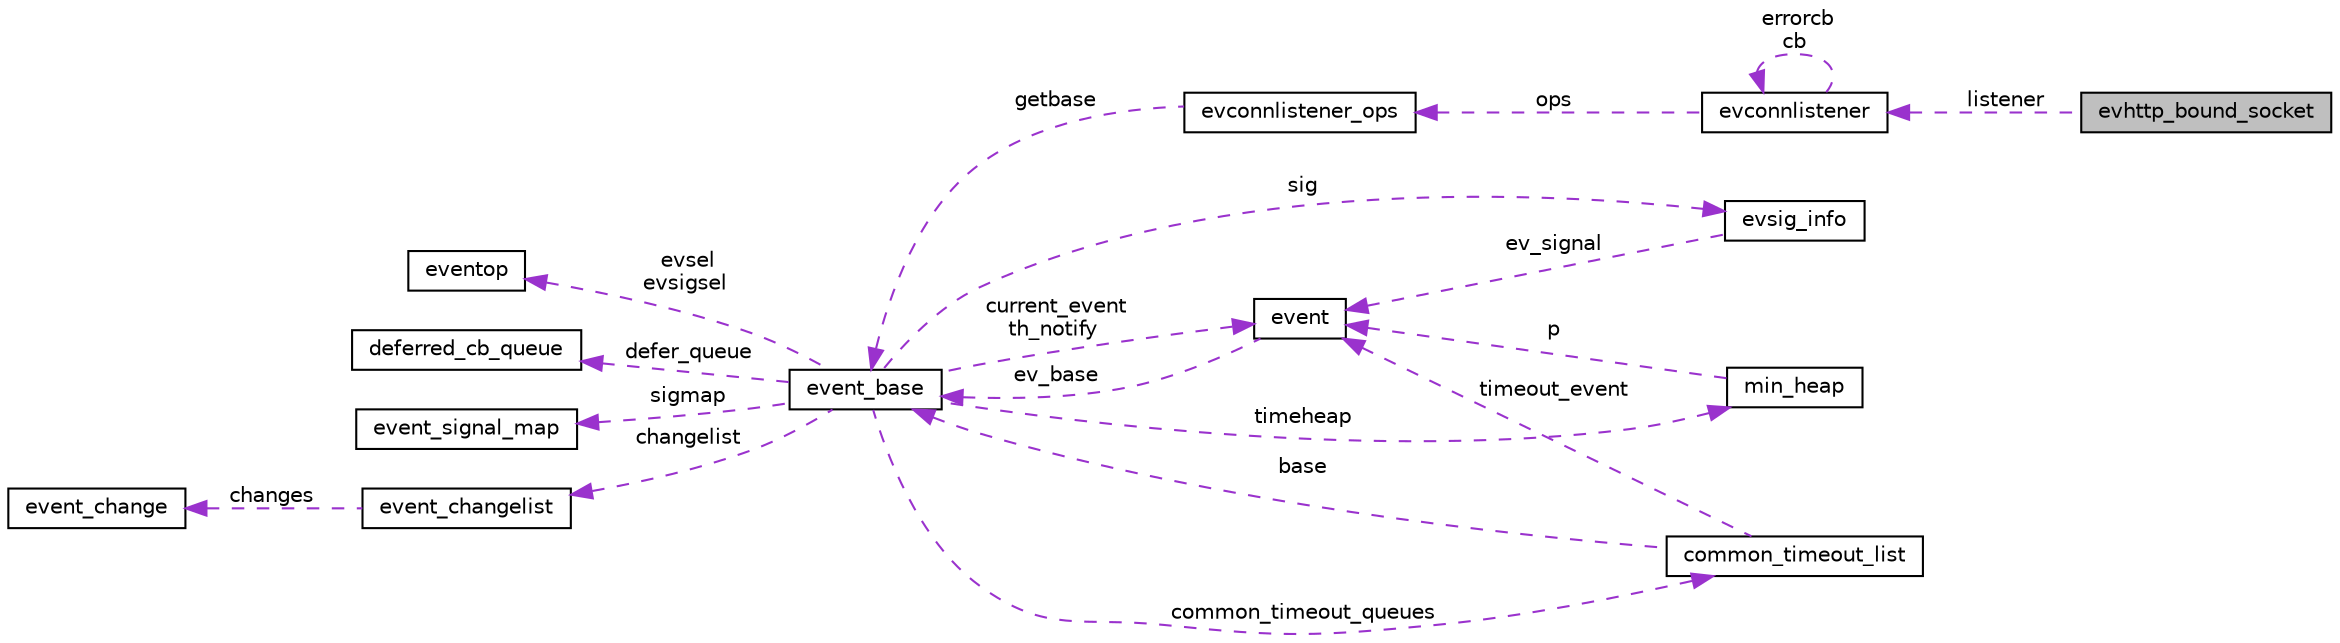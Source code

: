 digraph G
{
  edge [fontname="Helvetica",fontsize="10",labelfontname="Helvetica",labelfontsize="10"];
  node [fontname="Helvetica",fontsize="10",shape=record];
  rankdir="LR";
  Node1 [label="evhttp_bound_socket",height=0.2,width=0.4,color="black", fillcolor="grey75", style="filled" fontcolor="black"];
  Node2 -> Node1 [dir="back",color="darkorchid3",fontsize="10",style="dashed",label=" listener" ,fontname="Helvetica"];
  Node2 [label="evconnlistener",height=0.2,width=0.4,color="black", fillcolor="white", style="filled",URL="$structevconnlistener.html"];
  Node2 -> Node2 [dir="back",color="darkorchid3",fontsize="10",style="dashed",label=" errorcb\ncb" ,fontname="Helvetica"];
  Node3 -> Node2 [dir="back",color="darkorchid3",fontsize="10",style="dashed",label=" ops" ,fontname="Helvetica"];
  Node3 [label="evconnlistener_ops",height=0.2,width=0.4,color="black", fillcolor="white", style="filled",URL="$structevconnlistener__ops.html"];
  Node4 -> Node3 [dir="back",color="darkorchid3",fontsize="10",style="dashed",label=" getbase" ,fontname="Helvetica"];
  Node4 [label="event_base",height=0.2,width=0.4,color="black", fillcolor="white", style="filled",URL="$structevent__base.html"];
  Node5 -> Node4 [dir="back",color="darkorchid3",fontsize="10",style="dashed",label=" evsel\nevsigsel" ,fontname="Helvetica"];
  Node5 [label="eventop",height=0.2,width=0.4,color="black", fillcolor="white", style="filled",URL="$structeventop.html"];
  Node6 -> Node4 [dir="back",color="darkorchid3",fontsize="10",style="dashed",label=" sig" ,fontname="Helvetica"];
  Node6 [label="evsig_info",height=0.2,width=0.4,color="black", fillcolor="white", style="filled",URL="$structevsig__info.html"];
  Node7 -> Node6 [dir="back",color="darkorchid3",fontsize="10",style="dashed",label=" ev_signal" ,fontname="Helvetica"];
  Node7 [label="event",height=0.2,width=0.4,color="black", fillcolor="white", style="filled",URL="$structevent.html"];
  Node4 -> Node7 [dir="back",color="darkorchid3",fontsize="10",style="dashed",label=" ev_base" ,fontname="Helvetica"];
  Node8 -> Node4 [dir="back",color="darkorchid3",fontsize="10",style="dashed",label=" timeheap" ,fontname="Helvetica"];
  Node8 [label="min_heap",height=0.2,width=0.4,color="black", fillcolor="white", style="filled",URL="$structmin__heap.html"];
  Node7 -> Node8 [dir="back",color="darkorchid3",fontsize="10",style="dashed",label=" p" ,fontname="Helvetica"];
  Node9 -> Node4 [dir="back",color="darkorchid3",fontsize="10",style="dashed",label=" defer_queue" ,fontname="Helvetica"];
  Node9 [label="deferred_cb_queue",height=0.2,width=0.4,color="black", fillcolor="white", style="filled",URL="$structdeferred__cb__queue.html"];
  Node7 -> Node4 [dir="back",color="darkorchid3",fontsize="10",style="dashed",label=" current_event\nth_notify" ,fontname="Helvetica"];
  Node10 -> Node4 [dir="back",color="darkorchid3",fontsize="10",style="dashed",label=" common_timeout_queues" ,fontname="Helvetica"];
  Node10 [label="common_timeout_list",height=0.2,width=0.4,color="black", fillcolor="white", style="filled",URL="$structcommon__timeout__list.html"];
  Node7 -> Node10 [dir="back",color="darkorchid3",fontsize="10",style="dashed",label=" timeout_event" ,fontname="Helvetica"];
  Node4 -> Node10 [dir="back",color="darkorchid3",fontsize="10",style="dashed",label=" base" ,fontname="Helvetica"];
  Node11 -> Node4 [dir="back",color="darkorchid3",fontsize="10",style="dashed",label=" sigmap" ,fontname="Helvetica"];
  Node11 [label="event_signal_map",height=0.2,width=0.4,color="black", fillcolor="white", style="filled",URL="$structevent__signal__map.html"];
  Node12 -> Node4 [dir="back",color="darkorchid3",fontsize="10",style="dashed",label=" changelist" ,fontname="Helvetica"];
  Node12 [label="event_changelist",height=0.2,width=0.4,color="black", fillcolor="white", style="filled",URL="$structevent__changelist.html"];
  Node13 -> Node12 [dir="back",color="darkorchid3",fontsize="10",style="dashed",label=" changes" ,fontname="Helvetica"];
  Node13 [label="event_change",height=0.2,width=0.4,color="black", fillcolor="white", style="filled",URL="$structevent__change.html"];
}
